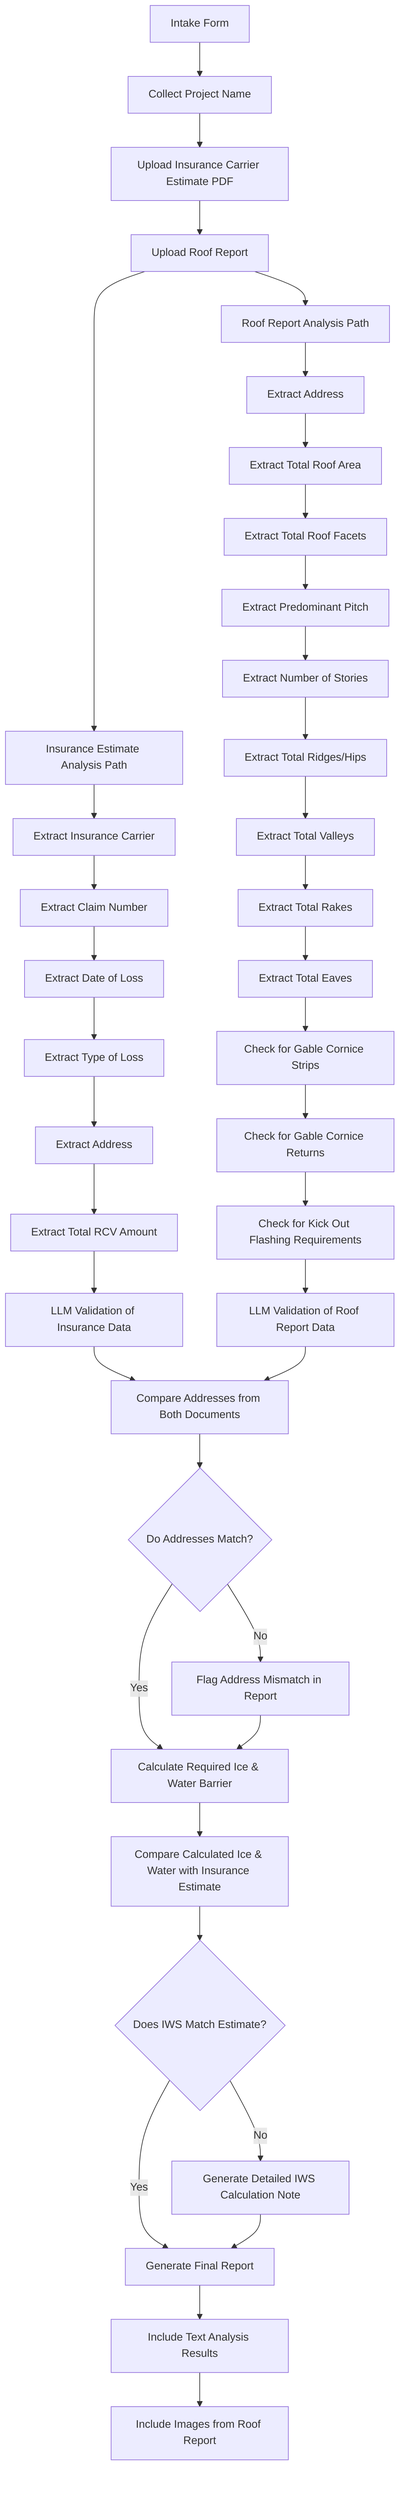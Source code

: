 flowchart TD
    A[Intake Form] --> B[Collect Project Name]
    B --> C[Upload Insurance Carrier Estimate PDF]
    C --> D[Upload Roof Report]
    
    %% Diverge into two paths
    D --> E[Insurance Estimate Analysis Path]
    D --> F[Roof Report Analysis Path]
    
    %% Insurance Estimate Path
    E --> E1[Extract Insurance Carrier]
    E1 --> E2[Extract Claim Number]
    E2 --> E3[Extract Date of Loss]
    E3 --> E4[Extract Type of Loss]
    E4 --> E5[Extract Address]
    E5 --> E6[Extract Total RCV Amount]
    E6 --> E7[LLM Validation of Insurance Data]
    
    %% Roof Report Path
    F --> F1[Extract Address]
    F1 --> F2[Extract Total Roof Area]
    F2 --> F3[Extract Total Roof Facets]
    F3 --> F4[Extract Predominant Pitch]
    F4 --> F5[Extract Number of Stories]
    F5 --> F6[Extract Total Ridges/Hips]
    F6 --> F7[Extract Total Valleys]
    F7 --> F8[Extract Total Rakes]
    F8 --> F9[Extract Total Eaves]
    F9 --> F10[Check for Gable Cornice Strips]
    F10 --> F11[Check for Gable Cornice Returns]
    F11 --> F12[Check for Kick Out Flashing Requirements]
    F12 --> F13[LLM Validation of Roof Report Data]
    
    %% Compare the data from both sources
    E7 --> G[Compare Addresses from Both Documents]
    F13 --> G
    
    %% Decision point for addresses
    G --> G1{Do Addresses Match?}
    G1 -->|No| G2[Flag Address Mismatch in Report]
    G1 -->|Yes| H[Calculate Required Ice & Water Barrier]
    G2 --> H
    
    %% Calculations and comparisons
    H --> I[Compare Calculated Ice & Water with Insurance Estimate]
    I --> I1{Does IWS Match Estimate?}
    I1 -->|No| I2[Generate Detailed IWS Calculation Note]
    I1 -->|Yes| J[Generate Final Report]
    I2 --> J
    
    %% Final output
    J --> K[Include Text Analysis Results]
    K --> L[Include Images from Roof Report]